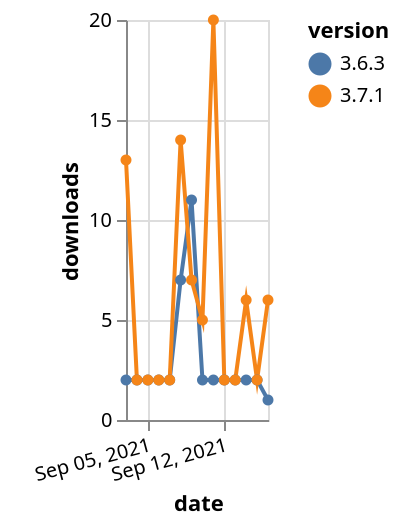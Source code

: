 {"$schema": "https://vega.github.io/schema/vega-lite/v5.json", "description": "A simple bar chart with embedded data.", "data": {"values": [{"date": "2021-09-03", "total": 5880, "delta": 2, "version": "3.6.3"}, {"date": "2021-09-04", "total": 5882, "delta": 2, "version": "3.6.3"}, {"date": "2021-09-05", "total": 5884, "delta": 2, "version": "3.6.3"}, {"date": "2021-09-06", "total": 5886, "delta": 2, "version": "3.6.3"}, {"date": "2021-09-07", "total": 5888, "delta": 2, "version": "3.6.3"}, {"date": "2021-09-08", "total": 5895, "delta": 7, "version": "3.6.3"}, {"date": "2021-09-09", "total": 5906, "delta": 11, "version": "3.6.3"}, {"date": "2021-09-10", "total": 5908, "delta": 2, "version": "3.6.3"}, {"date": "2021-09-11", "total": 5910, "delta": 2, "version": "3.6.3"}, {"date": "2021-09-12", "total": 5912, "delta": 2, "version": "3.6.3"}, {"date": "2021-09-13", "total": 5914, "delta": 2, "version": "3.6.3"}, {"date": "2021-09-14", "total": 5916, "delta": 2, "version": "3.6.3"}, {"date": "2021-09-15", "total": 5918, "delta": 2, "version": "3.6.3"}, {"date": "2021-09-16", "total": 5919, "delta": 1, "version": "3.6.3"}, {"date": "2021-09-03", "total": 3411, "delta": 13, "version": "3.7.1"}, {"date": "2021-09-04", "total": 3413, "delta": 2, "version": "3.7.1"}, {"date": "2021-09-05", "total": 3415, "delta": 2, "version": "3.7.1"}, {"date": "2021-09-06", "total": 3417, "delta": 2, "version": "3.7.1"}, {"date": "2021-09-07", "total": 3419, "delta": 2, "version": "3.7.1"}, {"date": "2021-09-08", "total": 3433, "delta": 14, "version": "3.7.1"}, {"date": "2021-09-09", "total": 3440, "delta": 7, "version": "3.7.1"}, {"date": "2021-09-10", "total": 3445, "delta": 5, "version": "3.7.1"}, {"date": "2021-09-11", "total": 3465, "delta": 20, "version": "3.7.1"}, {"date": "2021-09-12", "total": 3467, "delta": 2, "version": "3.7.1"}, {"date": "2021-09-13", "total": 3469, "delta": 2, "version": "3.7.1"}, {"date": "2021-09-14", "total": 3475, "delta": 6, "version": "3.7.1"}, {"date": "2021-09-15", "total": 3477, "delta": 2, "version": "3.7.1"}, {"date": "2021-09-16", "total": 3483, "delta": 6, "version": "3.7.1"}]}, "width": "container", "mark": {"type": "line", "point": {"filled": true}}, "encoding": {"x": {"field": "date", "type": "temporal", "timeUnit": "yearmonthdate", "title": "date", "axis": {"labelAngle": -15}}, "y": {"field": "delta", "type": "quantitative", "title": "downloads"}, "color": {"field": "version", "type": "nominal"}, "tooltip": {"field": "delta"}}}